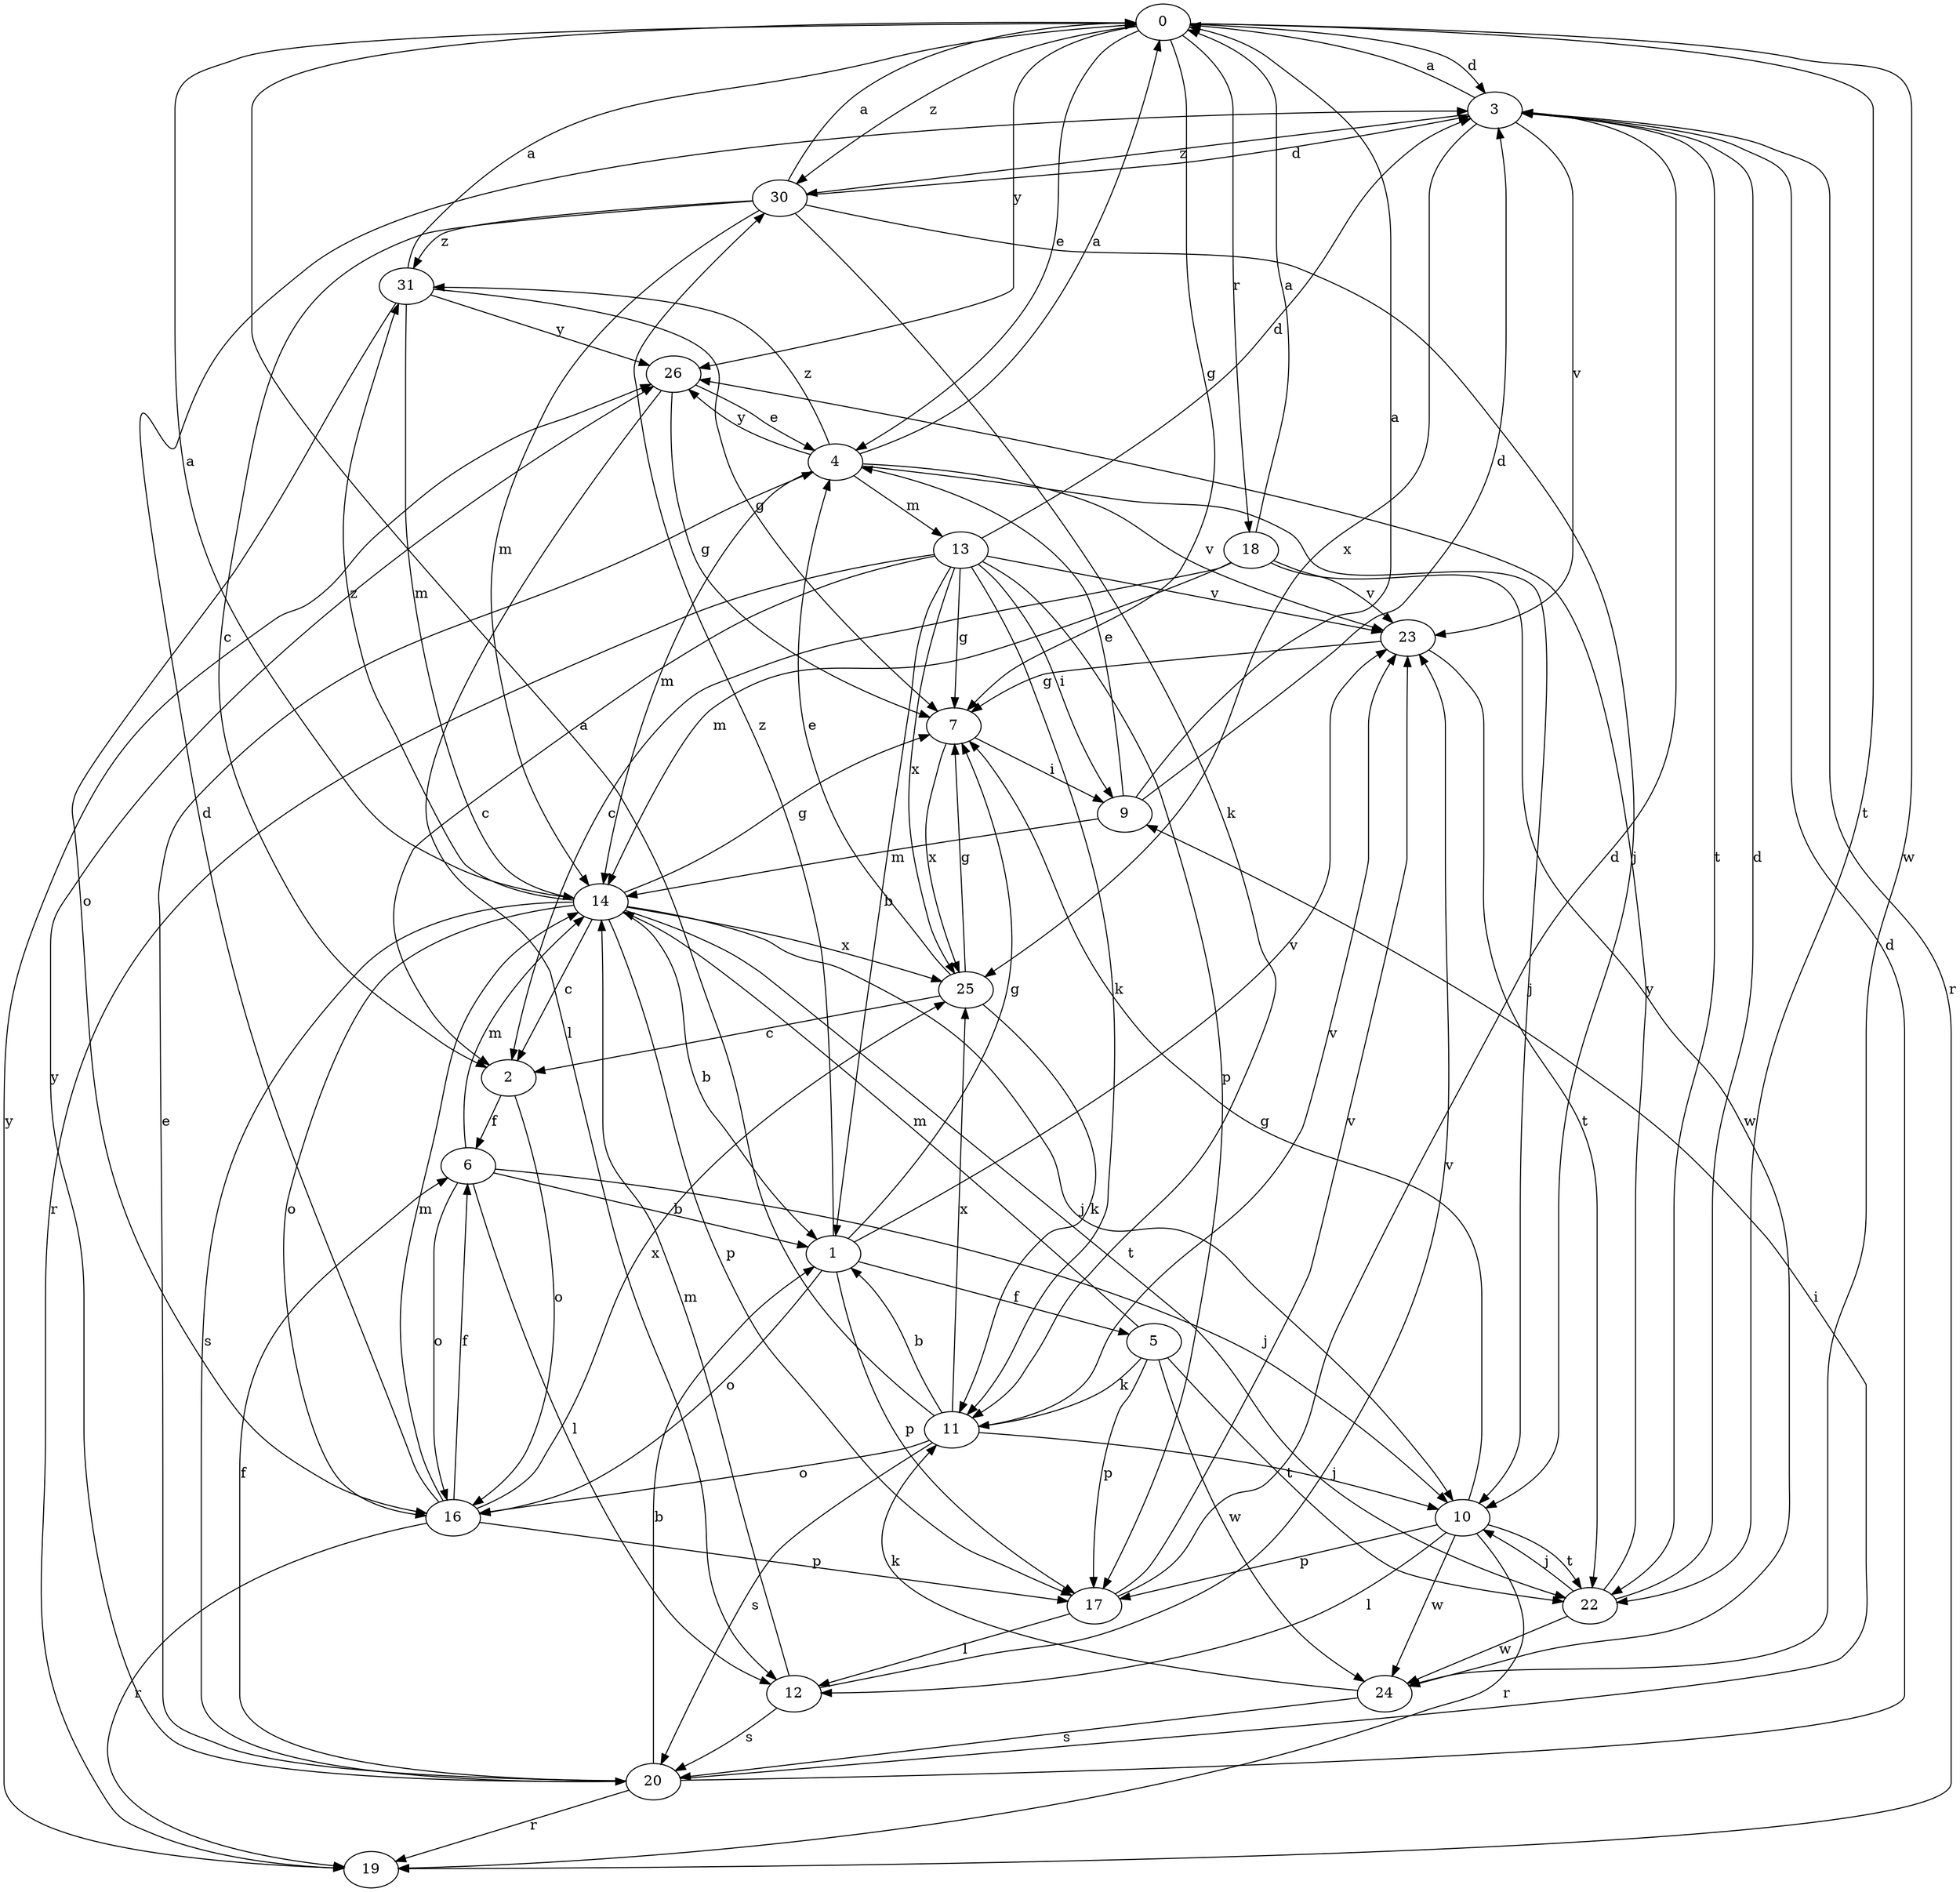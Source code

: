 strict digraph  {
0;
1;
2;
3;
4;
5;
6;
7;
9;
10;
11;
12;
13;
14;
16;
17;
18;
19;
20;
22;
23;
24;
25;
26;
30;
31;
0 -> 3  [label=d];
0 -> 4  [label=e];
0 -> 7  [label=g];
0 -> 18  [label=r];
0 -> 22  [label=t];
0 -> 24  [label=w];
0 -> 26  [label=y];
0 -> 30  [label=z];
1 -> 5  [label=f];
1 -> 7  [label=g];
1 -> 16  [label=o];
1 -> 17  [label=p];
1 -> 23  [label=v];
1 -> 30  [label=z];
2 -> 6  [label=f];
2 -> 16  [label=o];
3 -> 0  [label=a];
3 -> 19  [label=r];
3 -> 22  [label=t];
3 -> 23  [label=v];
3 -> 25  [label=x];
3 -> 30  [label=z];
4 -> 0  [label=a];
4 -> 10  [label=j];
4 -> 13  [label=m];
4 -> 14  [label=m];
4 -> 23  [label=v];
4 -> 26  [label=y];
4 -> 31  [label=z];
5 -> 11  [label=k];
5 -> 14  [label=m];
5 -> 17  [label=p];
5 -> 22  [label=t];
5 -> 24  [label=w];
6 -> 1  [label=b];
6 -> 10  [label=j];
6 -> 12  [label=l];
6 -> 14  [label=m];
6 -> 16  [label=o];
7 -> 9  [label=i];
7 -> 25  [label=x];
9 -> 0  [label=a];
9 -> 3  [label=d];
9 -> 4  [label=e];
9 -> 14  [label=m];
10 -> 7  [label=g];
10 -> 12  [label=l];
10 -> 17  [label=p];
10 -> 19  [label=r];
10 -> 22  [label=t];
10 -> 24  [label=w];
11 -> 0  [label=a];
11 -> 1  [label=b];
11 -> 10  [label=j];
11 -> 16  [label=o];
11 -> 20  [label=s];
11 -> 23  [label=v];
11 -> 25  [label=x];
12 -> 14  [label=m];
12 -> 20  [label=s];
12 -> 23  [label=v];
13 -> 1  [label=b];
13 -> 2  [label=c];
13 -> 3  [label=d];
13 -> 7  [label=g];
13 -> 9  [label=i];
13 -> 11  [label=k];
13 -> 17  [label=p];
13 -> 19  [label=r];
13 -> 23  [label=v];
13 -> 25  [label=x];
14 -> 0  [label=a];
14 -> 1  [label=b];
14 -> 2  [label=c];
14 -> 7  [label=g];
14 -> 10  [label=j];
14 -> 16  [label=o];
14 -> 17  [label=p];
14 -> 20  [label=s];
14 -> 22  [label=t];
14 -> 25  [label=x];
14 -> 31  [label=z];
16 -> 3  [label=d];
16 -> 6  [label=f];
16 -> 14  [label=m];
16 -> 17  [label=p];
16 -> 19  [label=r];
16 -> 25  [label=x];
17 -> 3  [label=d];
17 -> 12  [label=l];
17 -> 23  [label=v];
18 -> 0  [label=a];
18 -> 2  [label=c];
18 -> 14  [label=m];
18 -> 23  [label=v];
18 -> 24  [label=w];
19 -> 26  [label=y];
20 -> 1  [label=b];
20 -> 3  [label=d];
20 -> 4  [label=e];
20 -> 6  [label=f];
20 -> 9  [label=i];
20 -> 19  [label=r];
20 -> 26  [label=y];
22 -> 3  [label=d];
22 -> 10  [label=j];
22 -> 24  [label=w];
22 -> 26  [label=y];
23 -> 7  [label=g];
23 -> 22  [label=t];
24 -> 11  [label=k];
24 -> 20  [label=s];
25 -> 2  [label=c];
25 -> 4  [label=e];
25 -> 7  [label=g];
25 -> 11  [label=k];
26 -> 4  [label=e];
26 -> 7  [label=g];
26 -> 12  [label=l];
30 -> 0  [label=a];
30 -> 2  [label=c];
30 -> 3  [label=d];
30 -> 10  [label=j];
30 -> 11  [label=k];
30 -> 14  [label=m];
30 -> 31  [label=z];
31 -> 0  [label=a];
31 -> 7  [label=g];
31 -> 14  [label=m];
31 -> 16  [label=o];
31 -> 26  [label=y];
}
